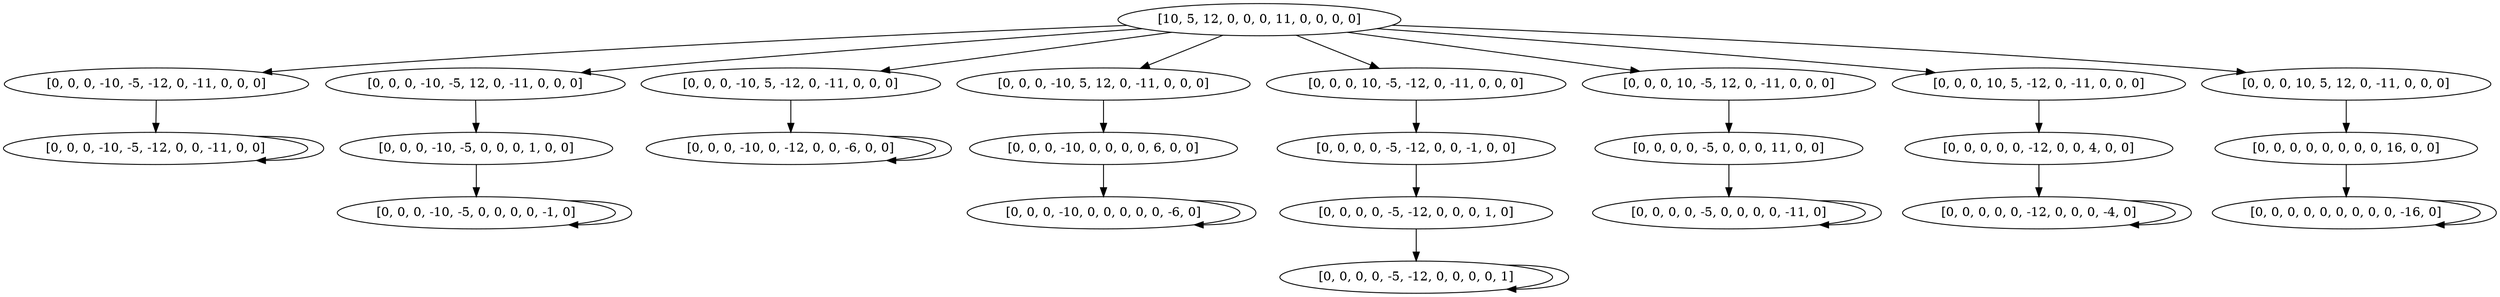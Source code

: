 digraph tree {
    "[10, 5, 12, 0, 0, 0, 11, 0, 0, 0, 0]";
    "[0, 0, 0, -10, -5, -12, 0, -11, 0, 0, 0]";
    "[0, 0, 0, -10, -5, -12, 0, 0, -11, 0, 0]";
    "[0, 0, 0, -10, -5, -12, 0, 0, -11, 0, 0]";
    "[0, 0, 0, -10, -5, 12, 0, -11, 0, 0, 0]";
    "[0, 0, 0, -10, -5, 0, 0, 0, 1, 0, 0]";
    "[0, 0, 0, -10, -5, 0, 0, 0, 0, -1, 0]";
    "[0, 0, 0, -10, -5, 0, 0, 0, 0, -1, 0]";
    "[0, 0, 0, -10, 5, -12, 0, -11, 0, 0, 0]";
    "[0, 0, 0, -10, 0, -12, 0, 0, -6, 0, 0]";
    "[0, 0, 0, -10, 0, -12, 0, 0, -6, 0, 0]";
    "[0, 0, 0, -10, 5, 12, 0, -11, 0, 0, 0]";
    "[0, 0, 0, -10, 0, 0, 0, 0, 6, 0, 0]";
    "[0, 0, 0, -10, 0, 0, 0, 0, 0, -6, 0]";
    "[0, 0, 0, -10, 0, 0, 0, 0, 0, -6, 0]";
    "[0, 0, 0, 10, -5, -12, 0, -11, 0, 0, 0]";
    "[0, 0, 0, 0, -5, -12, 0, 0, -1, 0, 0]";
    "[0, 0, 0, 0, -5, -12, 0, 0, 0, 1, 0]";
    "[0, 0, 0, 0, -5, -12, 0, 0, 0, 0, 1]";
    "[0, 0, 0, 0, -5, -12, 0, 0, 0, 0, 1]";
    "[0, 0, 0, 10, -5, 12, 0, -11, 0, 0, 0]";
    "[0, 0, 0, 0, -5, 0, 0, 0, 11, 0, 0]";
    "[0, 0, 0, 0, -5, 0, 0, 0, 0, -11, 0]";
    "[0, 0, 0, 0, -5, 0, 0, 0, 0, -11, 0]";
    "[0, 0, 0, 10, 5, -12, 0, -11, 0, 0, 0]";
    "[0, 0, 0, 0, 0, -12, 0, 0, 4, 0, 0]";
    "[0, 0, 0, 0, 0, -12, 0, 0, 0, -4, 0]";
    "[0, 0, 0, 0, 0, -12, 0, 0, 0, -4, 0]";
    "[0, 0, 0, 10, 5, 12, 0, -11, 0, 0, 0]";
    "[0, 0, 0, 0, 0, 0, 0, 0, 16, 0, 0]";
    "[0, 0, 0, 0, 0, 0, 0, 0, 0, -16, 0]";
    "[0, 0, 0, 0, 0, 0, 0, 0, 0, -16, 0]";
    "[10, 5, 12, 0, 0, 0, 11, 0, 0, 0, 0]" -> "[0, 0, 0, -10, -5, -12, 0, -11, 0, 0, 0]";
    "[10, 5, 12, 0, 0, 0, 11, 0, 0, 0, 0]" -> "[0, 0, 0, -10, -5, 12, 0, -11, 0, 0, 0]";
    "[10, 5, 12, 0, 0, 0, 11, 0, 0, 0, 0]" -> "[0, 0, 0, -10, 5, -12, 0, -11, 0, 0, 0]";
    "[10, 5, 12, 0, 0, 0, 11, 0, 0, 0, 0]" -> "[0, 0, 0, -10, 5, 12, 0, -11, 0, 0, 0]";
    "[10, 5, 12, 0, 0, 0, 11, 0, 0, 0, 0]" -> "[0, 0, 0, 10, -5, -12, 0, -11, 0, 0, 0]";
    "[10, 5, 12, 0, 0, 0, 11, 0, 0, 0, 0]" -> "[0, 0, 0, 10, -5, 12, 0, -11, 0, 0, 0]";
    "[10, 5, 12, 0, 0, 0, 11, 0, 0, 0, 0]" -> "[0, 0, 0, 10, 5, -12, 0, -11, 0, 0, 0]";
    "[10, 5, 12, 0, 0, 0, 11, 0, 0, 0, 0]" -> "[0, 0, 0, 10, 5, 12, 0, -11, 0, 0, 0]";
    "[0, 0, 0, -10, -5, -12, 0, -11, 0, 0, 0]" -> "[0, 0, 0, -10, -5, -12, 0, 0, -11, 0, 0]";
    "[0, 0, 0, -10, -5, -12, 0, 0, -11, 0, 0]" -> "[0, 0, 0, -10, -5, -12, 0, 0, -11, 0, 0]";
    "[0, 0, 0, -10, -5, 12, 0, -11, 0, 0, 0]" -> "[0, 0, 0, -10, -5, 0, 0, 0, 1, 0, 0]";
    "[0, 0, 0, -10, -5, 0, 0, 0, 1, 0, 0]" -> "[0, 0, 0, -10, -5, 0, 0, 0, 0, -1, 0]";
    "[0, 0, 0, -10, -5, 0, 0, 0, 0, -1, 0]" -> "[0, 0, 0, -10, -5, 0, 0, 0, 0, -1, 0]";
    "[0, 0, 0, -10, 5, -12, 0, -11, 0, 0, 0]" -> "[0, 0, 0, -10, 0, -12, 0, 0, -6, 0, 0]";
    "[0, 0, 0, -10, 0, -12, 0, 0, -6, 0, 0]" -> "[0, 0, 0, -10, 0, -12, 0, 0, -6, 0, 0]";
    "[0, 0, 0, -10, 5, 12, 0, -11, 0, 0, 0]" -> "[0, 0, 0, -10, 0, 0, 0, 0, 6, 0, 0]";
    "[0, 0, 0, -10, 0, 0, 0, 0, 6, 0, 0]" -> "[0, 0, 0, -10, 0, 0, 0, 0, 0, -6, 0]";
    "[0, 0, 0, -10, 0, 0, 0, 0, 0, -6, 0]" -> "[0, 0, 0, -10, 0, 0, 0, 0, 0, -6, 0]";
    "[0, 0, 0, 10, -5, -12, 0, -11, 0, 0, 0]" -> "[0, 0, 0, 0, -5, -12, 0, 0, -1, 0, 0]";
    "[0, 0, 0, 0, -5, -12, 0, 0, -1, 0, 0]" -> "[0, 0, 0, 0, -5, -12, 0, 0, 0, 1, 0]";
    "[0, 0, 0, 0, -5, -12, 0, 0, 0, 1, 0]" -> "[0, 0, 0, 0, -5, -12, 0, 0, 0, 0, 1]";
    "[0, 0, 0, 0, -5, -12, 0, 0, 0, 0, 1]" -> "[0, 0, 0, 0, -5, -12, 0, 0, 0, 0, 1]";
    "[0, 0, 0, 10, -5, 12, 0, -11, 0, 0, 0]" -> "[0, 0, 0, 0, -5, 0, 0, 0, 11, 0, 0]";
    "[0, 0, 0, 0, -5, 0, 0, 0, 11, 0, 0]" -> "[0, 0, 0, 0, -5, 0, 0, 0, 0, -11, 0]";
    "[0, 0, 0, 0, -5, 0, 0, 0, 0, -11, 0]" -> "[0, 0, 0, 0, -5, 0, 0, 0, 0, -11, 0]";
    "[0, 0, 0, 10, 5, -12, 0, -11, 0, 0, 0]" -> "[0, 0, 0, 0, 0, -12, 0, 0, 4, 0, 0]";
    "[0, 0, 0, 0, 0, -12, 0, 0, 4, 0, 0]" -> "[0, 0, 0, 0, 0, -12, 0, 0, 0, -4, 0]";
    "[0, 0, 0, 0, 0, -12, 0, 0, 0, -4, 0]" -> "[0, 0, 0, 0, 0, -12, 0, 0, 0, -4, 0]";
    "[0, 0, 0, 10, 5, 12, 0, -11, 0, 0, 0]" -> "[0, 0, 0, 0, 0, 0, 0, 0, 16, 0, 0]";
    "[0, 0, 0, 0, 0, 0, 0, 0, 16, 0, 0]" -> "[0, 0, 0, 0, 0, 0, 0, 0, 0, -16, 0]";
    "[0, 0, 0, 0, 0, 0, 0, 0, 0, -16, 0]" -> "[0, 0, 0, 0, 0, 0, 0, 0, 0, -16, 0]";
}
